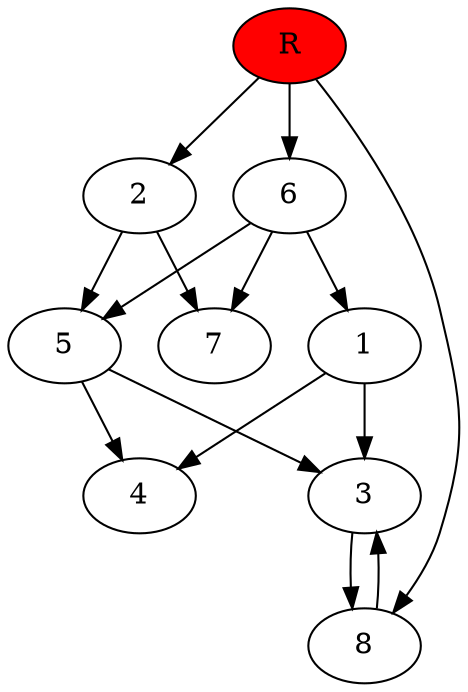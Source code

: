digraph prb19211 {
	1
	2
	3
	4
	5
	6
	7
	8
	R [fillcolor="#ff0000" style=filled]
	1 -> 3
	1 -> 4
	2 -> 5
	2 -> 7
	3 -> 8
	5 -> 3
	5 -> 4
	6 -> 1
	6 -> 5
	6 -> 7
	8 -> 3
	R -> 2
	R -> 6
	R -> 8
}
